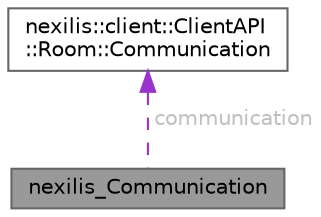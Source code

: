 digraph "nexilis_Communication"
{
 // LATEX_PDF_SIZE
  bgcolor="transparent";
  edge [fontname=Helvetica,fontsize=10,labelfontname=Helvetica,labelfontsize=10];
  node [fontname=Helvetica,fontsize=10,shape=box,height=0.2,width=0.4];
  Node1 [id="Node000001",label="nexilis_Communication",height=0.2,width=0.4,color="gray40", fillcolor="grey60", style="filled", fontcolor="black",tooltip=" "];
  Node2 -> Node1 [id="edge1_Node000001_Node000002",dir="back",color="darkorchid3",style="dashed",tooltip=" ",label=" communication",fontcolor="grey" ];
  Node2 [id="Node000002",label="nexilis::client::ClientAPI\l::Room::Communication",height=0.2,width=0.4,color="gray40", fillcolor="white", style="filled",URL="$d4/d4e/classnexilis_1_1client_1_1ClientAPI_1_1Room_1_1Communication.html",tooltip="Communication type for communications in a room."];
}
